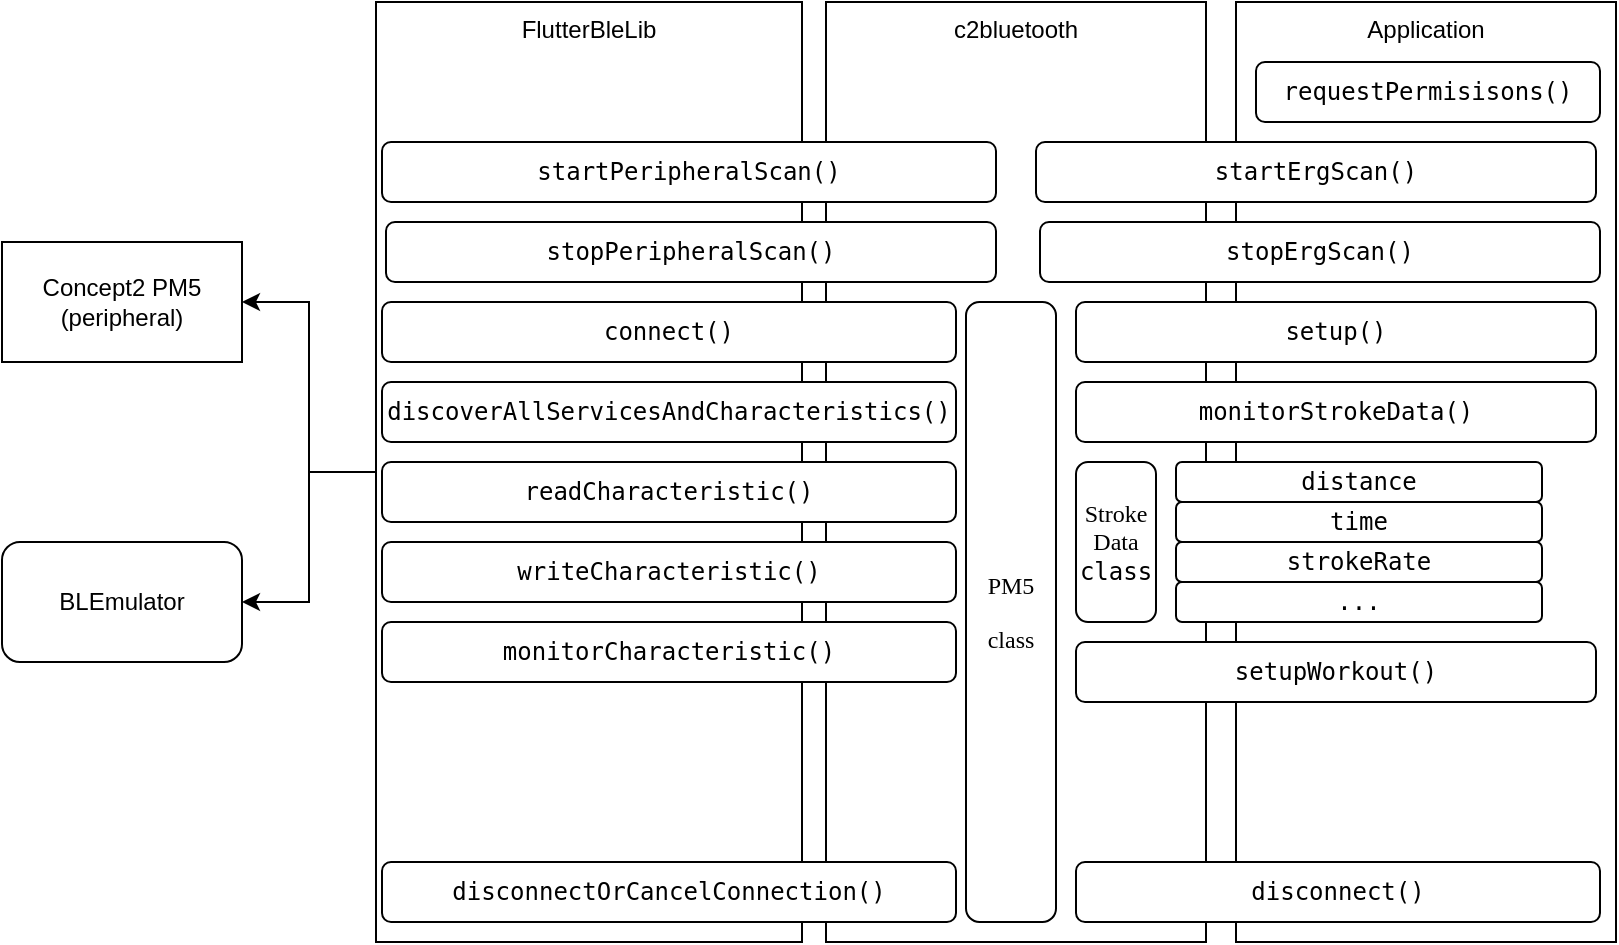 <mxfile compressed="false" version="15.4.0" type="device">
  <diagram id="xRNaAGdFL47g14j7Rp4C" name="Page-1">
    <mxGraphModel dx="1102" dy="708" grid="1" gridSize="10" guides="1" tooltips="1" connect="1" arrows="1" fold="1" page="1" pageScale="1" pageWidth="850" pageHeight="1100" math="0" shadow="0">
      <root>
        <mxCell id="0" />
        <mxCell id="1" parent="0" />
        <mxCell id="lJL9AFusQjoDiCT-Z8XW-1" value="Concept2 PM5&lt;br&gt;(peripheral)" style="rounded=1;whiteSpace=wrap;html=1;arcSize=0;" parent="1" vertex="1">
          <mxGeometry x="13" y="210" width="120" height="60" as="geometry" />
        </mxCell>
        <mxCell id="lJL9AFusQjoDiCT-Z8XW-9" style="edgeStyle=orthogonalEdgeStyle;rounded=0;orthogonalLoop=1;jettySize=auto;html=1;exitX=0;exitY=0.5;exitDx=0;exitDy=0;entryX=1;entryY=0.5;entryDx=0;entryDy=0;" parent="1" source="lJL9AFusQjoDiCT-Z8XW-19" target="lJL9AFusQjoDiCT-Z8XW-1" edge="1">
          <mxGeometry relative="1" as="geometry">
            <mxPoint x="240" y="410" as="sourcePoint" />
          </mxGeometry>
        </mxCell>
        <mxCell id="lJL9AFusQjoDiCT-Z8XW-10" style="edgeStyle=orthogonalEdgeStyle;rounded=0;orthogonalLoop=1;jettySize=auto;html=1;exitX=0;exitY=0.5;exitDx=0;exitDy=0;entryX=1;entryY=0.5;entryDx=0;entryDy=0;" parent="1" source="lJL9AFusQjoDiCT-Z8XW-19" target="lJL9AFusQjoDiCT-Z8XW-4" edge="1">
          <mxGeometry relative="1" as="geometry">
            <mxPoint x="240" y="410" as="sourcePoint" />
          </mxGeometry>
        </mxCell>
        <mxCell id="lJL9AFusQjoDiCT-Z8XW-4" value="BLEmulator" style="rounded=1;whiteSpace=wrap;html=1;" parent="1" vertex="1">
          <mxGeometry x="13" y="360" width="120" height="60" as="geometry" />
        </mxCell>
        <mxCell id="lJL9AFusQjoDiCT-Z8XW-19" value="FlutterBleLib" style="rounded=0;whiteSpace=wrap;html=1;verticalAlign=top;" parent="1" vertex="1">
          <mxGeometry x="200" y="90" width="213" height="470" as="geometry" />
        </mxCell>
        <mxCell id="lJL9AFusQjoDiCT-Z8XW-20" value="c2bluetooth" style="rounded=0;whiteSpace=wrap;html=1;verticalAlign=top;" parent="1" vertex="1">
          <mxGeometry x="425" y="90" width="190" height="470" as="geometry" />
        </mxCell>
        <mxCell id="lJL9AFusQjoDiCT-Z8XW-21" value="Application" style="rounded=0;whiteSpace=wrap;html=1;verticalAlign=top;" parent="1" vertex="1">
          <mxGeometry x="630" y="90" width="190" height="470" as="geometry" />
        </mxCell>
        <mxCell id="lJL9AFusQjoDiCT-Z8XW-16" value="&lt;pre&gt;&lt;span class=&quot;pl-en&quot;&gt;startPeripheralScan()&lt;/span&gt;&lt;/pre&gt;" style="rounded=1;whiteSpace=wrap;html=1;" parent="1" vertex="1">
          <mxGeometry x="203" y="160" width="307" height="30" as="geometry" />
        </mxCell>
        <mxCell id="lJL9AFusQjoDiCT-Z8XW-17" value="&lt;pre&gt;&lt;span class=&quot;pl-en&quot;&gt;connect()&lt;/span&gt;&lt;/pre&gt;" style="rounded=1;whiteSpace=wrap;html=1;" parent="1" vertex="1">
          <mxGeometry x="203" y="240" width="287" height="30" as="geometry" />
        </mxCell>
        <mxCell id="lJL9AFusQjoDiCT-Z8XW-18" value="&lt;pre&gt;&lt;span class=&quot;pl-en&quot;&gt;discoverAllServicesAndCharacteristics()&lt;/span&gt;&lt;/pre&gt;" style="rounded=1;whiteSpace=wrap;html=1;" parent="1" vertex="1">
          <mxGeometry x="203" y="280" width="287" height="30" as="geometry" />
        </mxCell>
        <mxCell id="lJL9AFusQjoDiCT-Z8XW-22" value="&lt;pre&gt;startErgScan()&lt;/pre&gt;" style="rounded=1;whiteSpace=wrap;html=1;" parent="1" vertex="1">
          <mxGeometry x="530" y="160" width="280" height="30" as="geometry" />
        </mxCell>
        <mxCell id="lJL9AFusQjoDiCT-Z8XW-24" value="&lt;pre&gt;&lt;span class=&quot;pl-en&quot;&gt;readCharacteristic()&lt;/span&gt;&lt;/pre&gt;" style="rounded=1;whiteSpace=wrap;html=1;" parent="1" vertex="1">
          <mxGeometry x="203" y="320" width="287" height="30" as="geometry" />
        </mxCell>
        <mxCell id="lJL9AFusQjoDiCT-Z8XW-25" value="&lt;pre&gt;&lt;span class=&quot;pl-en&quot;&gt;writeCharacteristic()&lt;/span&gt;&lt;/pre&gt;" style="rounded=1;whiteSpace=wrap;html=1;" parent="1" vertex="1">
          <mxGeometry x="203" y="360" width="287" height="30" as="geometry" />
        </mxCell>
        <mxCell id="lJL9AFusQjoDiCT-Z8XW-26" value="&lt;pre&gt;&lt;span class=&quot;pl-en&quot;&gt;&lt;font face=&quot;Verdana&quot;&gt;PM5&lt;/font&gt;&lt;/span&gt;&lt;/pre&gt;&lt;pre&gt;&lt;span class=&quot;pl-en&quot;&gt;&lt;font face=&quot;Verdana&quot;&gt;class&lt;/font&gt;&lt;/span&gt;&lt;/pre&gt;" style="rounded=1;whiteSpace=wrap;html=1;" parent="1" vertex="1">
          <mxGeometry x="495" y="240" width="45" height="310" as="geometry" />
        </mxCell>
        <mxCell id="lJL9AFusQjoDiCT-Z8XW-28" value="&lt;pre&gt;&lt;span class=&quot;pl-en&quot;&gt;distance&lt;/span&gt;&lt;/pre&gt;" style="rounded=1;whiteSpace=wrap;html=1;" parent="1" vertex="1">
          <mxGeometry x="600" y="320" width="183" height="20" as="geometry" />
        </mxCell>
        <mxCell id="lJL9AFusQjoDiCT-Z8XW-29" value="&lt;pre&gt;&lt;span class=&quot;pl-en&quot;&gt;time&lt;/span&gt;&lt;/pre&gt;" style="rounded=1;whiteSpace=wrap;html=1;" parent="1" vertex="1">
          <mxGeometry x="600" y="340" width="183" height="20" as="geometry" />
        </mxCell>
        <mxCell id="B45gTQGIDDrRpIByos41-1" value="&lt;pre&gt;&lt;span class=&quot;pl-en&quot;&gt;stopPeripheralScan()&lt;/span&gt;&lt;/pre&gt;" style="rounded=1;whiteSpace=wrap;html=1;" vertex="1" parent="1">
          <mxGeometry x="205" y="200" width="305" height="30" as="geometry" />
        </mxCell>
        <mxCell id="B45gTQGIDDrRpIByos41-4" value="&lt;pre&gt;&lt;span class=&quot;pl-en&quot;&gt;setup()&lt;/span&gt;&lt;/pre&gt;" style="rounded=1;whiteSpace=wrap;html=1;" vertex="1" parent="1">
          <mxGeometry x="550" y="240" width="260" height="30" as="geometry" />
        </mxCell>
        <mxCell id="B45gTQGIDDrRpIByos41-5" value="&lt;pre&gt;stopErgScan()&lt;/pre&gt;" style="rounded=1;whiteSpace=wrap;html=1;" vertex="1" parent="1">
          <mxGeometry x="532" y="200" width="280" height="30" as="geometry" />
        </mxCell>
        <mxCell id="B45gTQGIDDrRpIByos41-6" value="&lt;pre&gt;&lt;span class=&quot;pl-en&quot;&gt;disconnectOrCancelConnection()&lt;/span&gt;&lt;/pre&gt;" style="rounded=1;whiteSpace=wrap;html=1;" vertex="1" parent="1">
          <mxGeometry x="203" y="520" width="287" height="30" as="geometry" />
        </mxCell>
        <mxCell id="B45gTQGIDDrRpIByos41-7" value="&lt;pre&gt;&lt;span class=&quot;pl-en&quot;&gt;disconnect()&lt;/span&gt;&lt;/pre&gt;" style="rounded=1;whiteSpace=wrap;html=1;" vertex="1" parent="1">
          <mxGeometry x="550" y="520" width="262" height="30" as="geometry" />
        </mxCell>
        <mxCell id="B45gTQGIDDrRpIByos41-9" value="&lt;pre&gt;&lt;span class=&quot;pl-en&quot;&gt;monitorCharacteristic()&lt;/span&gt;&lt;/pre&gt;" style="rounded=1;whiteSpace=wrap;html=1;" vertex="1" parent="1">
          <mxGeometry x="203" y="400" width="287" height="30" as="geometry" />
        </mxCell>
        <mxCell id="B45gTQGIDDrRpIByos41-10" value="&lt;pre&gt;&lt;font face=&quot;Verdana&quot;&gt;Stroke&lt;br&gt;Data&lt;br/&gt;&lt;/font&gt;class&lt;/pre&gt;" style="rounded=1;whiteSpace=wrap;html=1;" vertex="1" parent="1">
          <mxGeometry x="550" y="320" width="40" height="80" as="geometry" />
        </mxCell>
        <mxCell id="B45gTQGIDDrRpIByos41-11" value="&lt;pre&gt;&lt;span class=&quot;pl-en&quot;&gt;monitorStrokeData&lt;/span&gt;()&lt;/pre&gt;" style="rounded=1;whiteSpace=wrap;html=1;" vertex="1" parent="1">
          <mxGeometry x="550" y="280" width="260" height="30" as="geometry" />
        </mxCell>
        <mxCell id="B45gTQGIDDrRpIByos41-13" value="&lt;pre&gt;strokeRate&lt;/pre&gt;" style="rounded=1;whiteSpace=wrap;html=1;" vertex="1" parent="1">
          <mxGeometry x="600" y="360" width="183" height="20" as="geometry" />
        </mxCell>
        <mxCell id="B45gTQGIDDrRpIByos41-14" value="&lt;pre&gt;&lt;span class=&quot;pl-en&quot;&gt;...&lt;/span&gt;&lt;/pre&gt;" style="rounded=1;whiteSpace=wrap;html=1;" vertex="1" parent="1">
          <mxGeometry x="600" y="380" width="183" height="20" as="geometry" />
        </mxCell>
        <mxCell id="B45gTQGIDDrRpIByos41-15" value="&lt;pre&gt;&lt;span class=&quot;pl-en&quot;&gt;setupWorkout()&lt;/span&gt;&lt;/pre&gt;" style="rounded=1;whiteSpace=wrap;html=1;" vertex="1" parent="1">
          <mxGeometry x="550" y="410" width="260" height="30" as="geometry" />
        </mxCell>
        <mxCell id="B45gTQGIDDrRpIByos41-16" value="&lt;pre&gt;requestPermisisons()&lt;/pre&gt;" style="rounded=1;whiteSpace=wrap;html=1;" vertex="1" parent="1">
          <mxGeometry x="640" y="120" width="172" height="30" as="geometry" />
        </mxCell>
      </root>
    </mxGraphModel>
  </diagram>
</mxfile>

